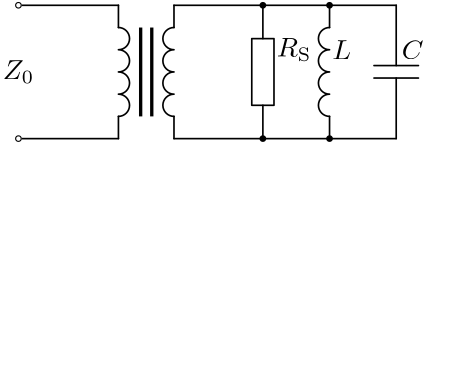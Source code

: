 <?xml version="1.0"?>
<!DOCTYPE ipe SYSTEM "ipe.dtd">
<ipe version="70005" creator="Ipe 7.1.5">
<info created="D:20150628163424" modified="D:20150923121054"/>
<preamble>\usepackage{amsmath}
\usepackage{rotating}</preamble>
<ipestyle name="basic">
<symbol name="arrow/arc(spx)">
<path stroke="sym-stroke" fill="sym-stroke" pen="sym-pen">
0 0 m
-1 0.333 l
-1 -0.333 l
h
</path>
</symbol>
<symbol name="arrow/farc(spx)">
<path stroke="sym-stroke" fill="white" pen="sym-pen">
0 0 m
-1 0.333 l
-1 -0.333 l
h
</path>
</symbol>
<symbol name="mark/circle(sx)" transformations="translations">
<path fill="sym-stroke">
0.6 0 0 0.6 0 0 e
0.4 0 0 0.4 0 0 e
</path>
</symbol>
<symbol name="mark/disk(sx)" transformations="translations">
<path fill="sym-stroke">
0.6 0 0 0.6 0 0 e
</path>
</symbol>
<symbol name="mark/fdisk(sfx)" transformations="translations">
<group>
<path fill="sym-fill">
0.5 0 0 0.5 0 0 e
</path>
<path fill="sym-stroke" fillrule="eofill">
0.6 0 0 0.6 0 0 e
0.4 0 0 0.4 0 0 e
</path>
</group>
</symbol>
<symbol name="mark/box(sx)" transformations="translations">
<path fill="sym-stroke" fillrule="eofill">
-0.6 -0.6 m
0.6 -0.6 l
0.6 0.6 l
-0.6 0.6 l
h
-0.4 -0.4 m
0.4 -0.4 l
0.4 0.4 l
-0.4 0.4 l
h
</path>
</symbol>
<symbol name="mark/square(sx)" transformations="translations">
<path fill="sym-stroke">
-0.6 -0.6 m
0.6 -0.6 l
0.6 0.6 l
-0.6 0.6 l
h
</path>
</symbol>
<symbol name="mark/fsquare(sfx)" transformations="translations">
<group>
<path fill="sym-fill">
-0.5 -0.5 m
0.5 -0.5 l
0.5 0.5 l
-0.5 0.5 l
h
</path>
<path fill="sym-stroke" fillrule="eofill">
-0.6 -0.6 m
0.6 -0.6 l
0.6 0.6 l
-0.6 0.6 l
h
-0.4 -0.4 m
0.4 -0.4 l
0.4 0.4 l
-0.4 0.4 l
h
</path>
</group>
</symbol>
<symbol name="mark/cross(sx)" transformations="translations">
<group>
<path fill="sym-stroke">
-0.43 -0.57 m
0.57 0.43 l
0.43 0.57 l
-0.57 -0.43 l
h
</path>
<path fill="sym-stroke">
-0.43 0.57 m
0.57 -0.43 l
0.43 -0.57 l
-0.57 0.43 l
h
</path>
</group>
</symbol>
<symbol name="arrow/fnormal(spx)">
<path stroke="sym-stroke" fill="white" pen="sym-pen">
0 0 m
-1 0.333 l
-1 -0.333 l
h
</path>
</symbol>
<symbol name="arrow/pointed(spx)">
<path stroke="sym-stroke" fill="sym-stroke" pen="sym-pen">
0 0 m
-1 0.333 l
-0.8 0 l
-1 -0.333 l
h
</path>
</symbol>
<symbol name="arrow/fpointed(spx)">
<path stroke="sym-stroke" fill="white" pen="sym-pen">
0 0 m
-1 0.333 l
-0.8 0 l
-1 -0.333 l
h
</path>
</symbol>
<symbol name="arrow/linear(spx)">
<path stroke="sym-stroke" pen="sym-pen">
-1 0.333 m
0 0 l
-1 -0.333 l
</path>
</symbol>
<symbol name="arrow/fdouble(spx)">
<path stroke="sym-stroke" fill="white" pen="sym-pen">
0 0 m
-1 0.333 l
-1 -0.333 l
h
-1 0 m
-2 0.333 l
-2 -0.333 l
h
</path>
</symbol>
<symbol name="arrow/double(spx)">
<path stroke="sym-stroke" fill="sym-stroke" pen="sym-pen">
0 0 m
-1 0.333 l
-1 -0.333 l
h
-1 0 m
-2 0.333 l
-2 -0.333 l
h
</path>
</symbol>
<pen name="heavier" value="0.8"/>
<pen name="fat" value="1.2"/>
<pen name="ultrafat" value="2"/>
<symbolsize name="large" value="5"/>
<symbolsize name="small" value="2"/>
<symbolsize name="tiny" value="1.1"/>
<arrowsize name="large" value="10"/>
<arrowsize name="small" value="5"/>
<arrowsize name="tiny" value="3"/>
<color name="red" value="1 0 0"/>
<color name="green" value="0 1 0"/>
<color name="blue" value="0 0 1"/>
<color name="yellow" value="1 1 0"/>
<color name="orange" value="1 0.647 0"/>
<color name="gold" value="1 0.843 0"/>
<color name="purple" value="0.627 0.125 0.941"/>
<color name="gray" value="0.745"/>
<color name="brown" value="0.647 0.165 0.165"/>
<color name="navy" value="0 0 0.502"/>
<color name="pink" value="1 0.753 0.796"/>
<color name="seagreen" value="0.18 0.545 0.341"/>
<color name="turquoise" value="0.251 0.878 0.816"/>
<color name="violet" value="0.933 0.51 0.933"/>
<color name="darkblue" value="0 0 0.545"/>
<color name="darkcyan" value="0 0.545 0.545"/>
<color name="darkgray" value="0.663"/>
<color name="darkgreen" value="0 0.392 0"/>
<color name="darkmagenta" value="0.545 0 0.545"/>
<color name="darkorange" value="1 0.549 0"/>
<color name="darkred" value="0.545 0 0"/>
<color name="lightblue" value="0.678 0.847 0.902"/>
<color name="lightcyan" value="0.878 1 1"/>
<color name="lightgray" value="0.827"/>
<color name="lightgreen" value="0.565 0.933 0.565"/>
<color name="lightyellow" value="1 1 0.878"/>
<dashstyle name="dashed" value="[4] 0"/>
<dashstyle name="dotted" value="[1 3] 0"/>
<dashstyle name="dash dotted" value="[4 2 1 2] 0"/>
<dashstyle name="dash dot dotted" value="[4 2 1 2 1 2] 0"/>
<textsize name="large" value="\large"/>
<textsize name="Large" value="\Large"/>
<textsize name="LARGE" value="\LARGE"/>
<textsize name="huge" value="\huge"/>
<textsize name="Huge" value="\Huge"/>
<textsize name="small" value="\small"/>
<textsize name="footnote" value="\footnotesize"/>
<textsize name="tiny" value="\tiny"/>
<textstyle name="center" begin="\begin{center}" end="\end{center}"/>
<textstyle name="itemize" begin="\begin{itemize}" end="\end{itemize}"/>
<textstyle name="item" begin="\begin{itemize}\item{}" end="\end{itemize}"/>
<gridsize name="4 pts" value="4"/>
<gridsize name="8 pts (~3 mm)" value="8"/>
<gridsize name="16 pts (~6 mm)" value="16"/>
<gridsize name="32 pts (~12 mm)" value="32"/>
<gridsize name="10 pts (~3.5 mm)" value="10"/>
<gridsize name="20 pts (~7 mm)" value="20"/>
<gridsize name="14 pts (~5 mm)" value="14"/>
<gridsize name="28 pts (~10 mm)" value="28"/>
<gridsize name="56 pts (~20 mm)" value="56"/>
<anglesize name="90 deg" value="90"/>
<anglesize name="60 deg" value="60"/>
<anglesize name="45 deg" value="45"/>
<anglesize name="30 deg" value="30"/>
<anglesize name="22.5 deg" value="22.5"/>
<tiling name="falling" angle="-60" step="4" width="1"/>
<tiling name="rising" angle="30" step="4" width="1"/>
</ipestyle>
<page>
<layer name="alpha"/>
<layer name="Step_1"/>
<layer name="Step_2"/>
<layer name="Step_3"/>
<view layers="Step_1" active="Step_3"/>
<path layer="alpha" matrix="1 0 0 1 -24 52" stroke="0.302 0.686 0.29" pen="0.6" cap="1">
240 720 m
4 0 0 4 240 716 240 712 a
4 0 0 4 240 708 240 704 a
4 0 0 4 240 700 240 696 a
4 0 0 4 240 692 240 688 a
</path>
<path stroke="0.302 0.686 0.29" pen="0.6" cap="1">
216 740 m
216 732 l
</path>
<path stroke="0.302 0.686 0.29" pen="0.6" cap="1">
216 772 m
216 780 l
</path>
<path matrix="-1 0 0 1 436 52" stroke="0.302 0.686 0.29" pen="0.6" cap="1">
240 720 m
4 0 0 4 240 716 240 712 a
4 0 0 4 240 708 240 704 a
4 0 0 4 240 700 240 696 a
4 0 0 4 240 692 240 688 a
</path>
<path stroke="0.302 0.686 0.29" pen="fat">
204 772 m
204 740 l
</path>
<path stroke="0.302 0.686 0.29" pen="fat">
208 772 m
208 740 l
</path>
<path stroke="0.302 0.686 0.29" pen="0.6" cap="1">
196 772 m
196 780 l
</path>
<path stroke="0.302 0.686 0.29" pen="0.6" cap="1">
196 740 m
196 732 l
</path>
<path stroke="black" pen="0.6" cap="1">
196 780 m
160 780 l
</path>
<path stroke="black" pen="0.6" cap="1">
196 732 m
160 732 l
</path>
<path matrix="1 0 0 1 32 52" stroke="0.302 0.686 0.29" pen="0.6" cap="1">
240 720 m
4 0 0 4 240 716 240 712 a
4 0 0 4 240 708 240 704 a
4 0 0 4 240 700 240 696 a
4 0 0 4 240 692 240 688 a
</path>
<path matrix="1 0 0 1 24 66.3" stroke="0.302 0.686 0.29" pen="0.6" cap="1">
264 692 m
280 692 l
</path>
<path matrix="1 0 0 1 24 65.8" stroke="0.302 0.686 0.29" pen="0.6" cap="1">
264 688 m
280 688 l
</path>
<path matrix="1 0 0 1 -40 68" stroke="0.302 0.686 0.29" pen="0.6" cap="1">
284 700 m
284 676 l
292 676 l
292 700 l
h
</path>
<path matrix="1 0 0 1 32 68" stroke="0.302 0.686 0.29" pen="0.6" cap="1">
240 672 m
240 664 l
</path>
<path matrix="1 0 0 1 32 68" stroke="0.302 0.686 0.29" pen="0.6" cap="1">
264 685.8 m
264 664 l
</path>
<path matrix="1 0 0 1 -40 68" stroke="0.302 0.686 0.29" pen="0.6" cap="1">
288 676 m
288 664 l
</path>
<path matrix="1 0 0 1 32 68" stroke="0.302 0.686 0.29" pen="0.6" cap="1">
240 704 m
240 712 l
</path>
<path matrix="1 0 0 1 32 68" stroke="0.302 0.686 0.29" pen="0.6" cap="1">
264 690.3 m
264 712 l
</path>
<path matrix="1 0 0 1 -40 68" stroke="0.302 0.686 0.29" pen="0.6" cap="1">
288 700 m
288 712 l
</path>
<path matrix="1 0 0 1 8 68" stroke="0.302 0.686 0.29" pen="0.6" cap="1">
240 712 m
288 712 l
</path>
<path matrix="1 0 0 1 8 68" stroke="0.302 0.686 0.29" pen="0.6" cap="1">
240 664 m
288 664 l
</path>
<use matrix="1 0 0 1 8 68" name="mark/disk(sx)" pos="264 712" size="small" stroke="0.302 0.686 0.29"/>
<use matrix="1 0 0 1 8 68" name="mark/disk(sx)" pos="264 664" size="small" stroke="0.302 0.686 0.29"/>
<text matrix="1 0 0 1 29 64" transformations="translations" pos="244 700" stroke="0.302 0.686 0.29" type="label" width="6.78" height="6.808" depth="0" valign="center">$L$</text>
<text matrix="1 0 0 1 46 68" transformations="translations" pos="252 696" stroke="0.302 0.686 0.29" type="label" width="7.833" height="6.808" depth="0" valign="center">$C$</text>
<text matrix="1 0 0 1 -47 76" transformations="translations" pos="300 688" stroke="0.302 0.686 0.29" type="label" width="12.463" height="6.812" depth="1.49" valign="center">$R_\mathrm{S}$</text>
<path stroke="0.302 0.686 0.29" pen="0.6" cap="1">
248 780 m
216 780 l
</path>
<path matrix="1 0 0 1 0 -48" stroke="0.302 0.686 0.29" pen="0.6" cap="1">
248 780 m
216 780 l
</path>
<use matrix="1 0 0 1 -16 68" name="mark/disk(sx)" pos="264 712" size="small" stroke="0.302 0.686 0.29"/>
<use matrix="1 0 0 1 -16 68" name="mark/disk(sx)" pos="264 664" size="small" stroke="0.302 0.686 0.29"/>
<text matrix="1 0 0 1 0 4" transformations="translations" pos="160 752" stroke="black" type="label" width="11.27" height="6.812" depth="1.49" halign="center" valign="center">$Z_0$</text>
<use matrix="1 0 0 1 -104 68" name="mark/disk(sx)" pos="264 712" size="small" stroke="white"/>
<use matrix="1 0 0 1 -104 68" name="mark/circle(sx)" pos="264 712" size="small" stroke="black"/>
<use matrix="1 0 0 1 -104 20" name="mark/disk(sx)" pos="264 712" size="small" stroke="white"/>
<use matrix="1 0 0 1 -104 20" name="mark/circle(sx)" pos="264 712" size="small" stroke="black"/>
<text matrix="1 0 0 1 4 28" transformations="translations" pos="228 684" stroke="black" type="label" width="14.874" height="14.923" depth="0" halign="center" valign="center" size="20">$\widehat{=}$</text>
<path matrix="1 0 0 1 52 -88" stroke="black" pen="0.6" cap="1">
196 780 m
160 780 l
</path>
<path matrix="1 0 0 1 52 -88" stroke="black" pen="0.6" cap="1">
196 732 m
160 732 l
</path>
<text matrix="1 0 0 1 52 -84" transformations="translations" pos="160 752" stroke="black" type="label" width="11.27" height="6.812" depth="1.49" halign="center" valign="center">$Z_0$</text>
<use matrix="1 0 0 1 -52 -20" name="mark/disk(sx)" pos="264 712" size="small" stroke="white"/>
<use matrix="1 0 0 1 -52 -20" name="mark/circle(sx)" pos="264 712" size="small" stroke="black"/>
<use matrix="1 0 0 1 -52 -68" name="mark/disk(sx)" pos="264 712" size="small" stroke="white"/>
<use matrix="1 0 0 1 -52 -68" name="mark/circle(sx)" pos="264 712" size="small" stroke="black"/>
<path matrix="1 0 0 1 -40 16" stroke="black" pen="0.6" cap="1">
288 676 m
288 664 l
</path>
<path matrix="1 0 0 1 -40 -20" stroke="black" pen="0.6" cap="1">
288 676 m
288 664 l
</path>
<text matrix="1 0 0 1 96 -84" transformations="translations" pos="160 752" stroke="0.302 0.686 0.29" type="label" width="7.513" height="6.808" depth="0" valign="center">$Z$</text>
<path matrix="1 0 0 1 -44 40" stroke="black" arrow="normal/small">
212 636 m
228 636 l
</path>
<path matrix="1 0 0 1 -40 -20" stroke="0.302 0.686 0.29" pen="0.6" cap="1">
284 700 m
284 676 l
292 676 l
292 700 l
h
</path>
<text matrix="1 0 0 1 -8 -4" transformations="translations" pos="284 684" stroke="black" type="label" width="42.465" height="10.064" depth="4.43" valign="center">$\kappa = \frac{Z(\omega_0)}{Z_0}$</text>
<text matrix="1 0 0 1 0 8" transformations="translations" pos="276 648" stroke="black" type="label" width="30.487" height="8.853" depth="4.49" valign="center">$\rho = \frac{U_\mathrm{r}}{U_\mathrm{h}}$</text>
<text matrix="1 0 0 1 4 20" transformations="translations" pos="164 660" stroke="black" type="label" width="11.701" height="6.812" depth="1.49" valign="baseline">$U_\mathrm{h}$</text>
<path matrix="1 0 0 1 -4 24" stroke="black" arrow="normal/small">
184 636 m
168 636 l
</path>
<text matrix="1 0 0 1 16 4" transformations="translations" pos="164 660" stroke="black" type="label" width="10.414" height="6.812" depth="1.49" halign="right" valign="baseline">$U_\mathrm{r}$</text>
<path layer="Step_1" matrix="1 0 0 1 -24 52" stroke="0" pen="0.6" cap="1">
240 720 m
4 0 0 4 240 716 240 712 a
4 0 0 4 240 708 240 704 a
4 0 0 4 240 700 240 696 a
4 0 0 4 240 692 240 688 a
</path>
<path stroke="0" pen="0.6" cap="1">
216 740 m
216 732 l
</path>
<path stroke="0" pen="0.6" cap="1">
216 772 m
216 780 l
</path>
<path matrix="-1 0 0 1 436 52" stroke="0" pen="0.6" cap="1">
240 720 m
4 0 0 4 240 716 240 712 a
4 0 0 4 240 708 240 704 a
4 0 0 4 240 700 240 696 a
4 0 0 4 240 692 240 688 a
</path>
<path stroke="0" pen="fat">
204 772 m
204 740 l
</path>
<path stroke="0" pen="fat">
208 772 m
208 740 l
</path>
<path stroke="0" pen="0.6" cap="1">
196 772 m
196 780 l
</path>
<path stroke="0" pen="0.6" cap="1">
196 740 m
196 732 l
</path>
<path stroke="black" pen="0.6" cap="1">
196 780 m
160 780 l
</path>
<path stroke="black" pen="0.6" cap="1">
196 732 m
160 732 l
</path>
<path matrix="1 0 0 1 32 52" stroke="0" pen="0.6" cap="1">
240 720 m
4 0 0 4 240 716 240 712 a
4 0 0 4 240 708 240 704 a
4 0 0 4 240 700 240 696 a
4 0 0 4 240 692 240 688 a
</path>
<path matrix="1 0 0 1 24 66.3" stroke="0" pen="0.6" cap="1">
264 692 m
280 692 l
</path>
<path matrix="1 0 0 1 24 65.8" stroke="0" pen="0.6" cap="1">
264 688 m
280 688 l
</path>
<path matrix="1 0 0 1 -40 68" stroke="0" pen="0.6" cap="1">
284 700 m
284 676 l
292 676 l
292 700 l
h
</path>
<path matrix="1 0 0 1 32 68" stroke="0" pen="0.6" cap="1">
240 672 m
240 664 l
</path>
<path matrix="1 0 0 1 32 68" stroke="0" pen="0.6" cap="1">
264 685.8 m
264 664 l
</path>
<path matrix="1 0 0 1 -40 68" stroke="0" pen="0.6" cap="1">
288 676 m
288 664 l
</path>
<path matrix="1 0 0 1 32 68" stroke="0" pen="0.6" cap="1">
240 704 m
240 712 l
</path>
<path matrix="1 0 0 1 32 68" stroke="0" pen="0.6" cap="1">
264 690.3 m
264 712 l
</path>
<path matrix="1 0 0 1 -40 68" stroke="0" pen="0.6" cap="1">
288 700 m
288 712 l
</path>
<path matrix="1 0 0 1 8 68" stroke="0" pen="0.6" cap="1">
240 712 m
288 712 l
</path>
<path matrix="1 0 0 1 8 68" stroke="0" pen="0.6" cap="1">
240 664 m
288 664 l
</path>
<use matrix="1 0 0 1 8 68" name="mark/disk(sx)" pos="264 712" size="small"/>
<use matrix="1 0 0 1 8 68" name="mark/disk(sx)" pos="264 664" size="small"/>
<text matrix="1 0 0 1 29 64" transformations="translations" pos="244 700" stroke="0" type="label" width="6.78" height="6.808" depth="0" valign="center">$L$</text>
<text matrix="1 0 0 1 46 68" transformations="translations" pos="252 696" stroke="0" type="label" width="7.833" height="6.808" depth="0" valign="center">$C$</text>
<text matrix="1 0 0 1 -47 76" transformations="translations" pos="300 688" stroke="0" type="label" width="12.463" height="6.812" depth="1.49" valign="center">$R_\mathrm{S}$</text>
<path stroke="0" pen="0.6" cap="1">
248 780 m
216 780 l
</path>
<path matrix="1 0 0 1 0 -48" stroke="0" pen="0.6" cap="1">
248 780 m
216 780 l
</path>
<use matrix="1 0 0 1 -16 68" name="mark/disk(sx)" pos="264 712" size="small"/>
<use matrix="1 0 0 1 -16 68" name="mark/disk(sx)" pos="264 664" size="small"/>
<text matrix="1 0 0 1 0 4" transformations="translations" pos="160 752" stroke="black" type="label" width="11.27" height="6.812" depth="1.49" halign="center" valign="center">$Z_0$</text>
<use matrix="1 0 0 1 -104 68" name="mark/disk(sx)" pos="264 712" size="small" stroke="white"/>
<use matrix="1 0 0 1 -104 68" name="mark/circle(sx)" pos="264 712" size="small" stroke="black"/>
<use matrix="1 0 0 1 -104 20" name="mark/disk(sx)" pos="264 712" size="small" stroke="white"/>
<use matrix="1 0 0 1 -104 20" name="mark/circle(sx)" pos="264 712" size="small" stroke="black"/>
<path layer="Step_2" matrix="1 0 0 1 -24 52" stroke="0.302 0.686 0.29" pen="0.6" cap="1">
240 720 m
4 0 0 4 240 716 240 712 a
4 0 0 4 240 708 240 704 a
4 0 0 4 240 700 240 696 a
4 0 0 4 240 692 240 688 a
</path>
<path stroke="0.302 0.686 0.29" pen="0.6" cap="1">
216 740 m
216 732 l
</path>
<path stroke="0.302 0.686 0.29" pen="0.6" cap="1">
216 772 m
216 780 l
</path>
<path matrix="-1 0 0 1 436 52" stroke="0.302 0.686 0.29" pen="0.6" cap="1">
240 720 m
4 0 0 4 240 716 240 712 a
4 0 0 4 240 708 240 704 a
4 0 0 4 240 700 240 696 a
4 0 0 4 240 692 240 688 a
</path>
<path stroke="0.302 0.686 0.29" pen="fat">
204 772 m
204 740 l
</path>
<path stroke="0.302 0.686 0.29" pen="fat">
208 772 m
208 740 l
</path>
<path stroke="0.302 0.686 0.29" pen="0.6" cap="1">
196 772 m
196 780 l
</path>
<path stroke="0.302 0.686 0.29" pen="0.6" cap="1">
196 740 m
196 732 l
</path>
<path stroke="black" pen="0.6" cap="1">
196 780 m
160 780 l
</path>
<path stroke="black" pen="0.6" cap="1">
196 732 m
160 732 l
</path>
<path matrix="1 0 0 1 32 52" stroke="0.302 0.686 0.29" pen="0.6" cap="1">
240 720 m
4 0 0 4 240 716 240 712 a
4 0 0 4 240 708 240 704 a
4 0 0 4 240 700 240 696 a
4 0 0 4 240 692 240 688 a
</path>
<path matrix="1 0 0 1 24 66.3" stroke="0.302 0.686 0.29" pen="0.6" cap="1">
264 692 m
280 692 l
</path>
<path matrix="1 0 0 1 24 65.8" stroke="0.302 0.686 0.29" pen="0.6" cap="1">
264 688 m
280 688 l
</path>
<path matrix="1 0 0 1 -40 68" stroke="0.302 0.686 0.29" pen="0.6" cap="1">
284 700 m
284 676 l
292 676 l
292 700 l
h
</path>
<path matrix="1 0 0 1 32 68" stroke="0.302 0.686 0.29" pen="0.6" cap="1">
240 672 m
240 664 l
</path>
<path matrix="1 0 0 1 32 68" stroke="0.302 0.686 0.29" pen="0.6" cap="1">
264 685.8 m
264 664 l
</path>
<path matrix="1 0 0 1 -40 68" stroke="0.302 0.686 0.29" pen="0.6" cap="1">
288 676 m
288 664 l
</path>
<path matrix="1 0 0 1 32 68" stroke="0.302 0.686 0.29" pen="0.6" cap="1">
240 704 m
240 712 l
</path>
<path matrix="1 0 0 1 32 68" stroke="0.302 0.686 0.29" pen="0.6" cap="1">
264 690.3 m
264 712 l
</path>
<path matrix="1 0 0 1 -40 68" stroke="0.302 0.686 0.29" pen="0.6" cap="1">
288 700 m
288 712 l
</path>
<path matrix="1 0 0 1 8 68" stroke="0.302 0.686 0.29" pen="0.6" cap="1">
240 712 m
288 712 l
</path>
<path matrix="1 0 0 1 8 68" stroke="0.302 0.686 0.29" pen="0.6" cap="1">
240 664 m
288 664 l
</path>
<use matrix="1 0 0 1 8 68" name="mark/disk(sx)" pos="264 712" size="small" stroke="0.302 0.686 0.29"/>
<use matrix="1 0 0 1 8 68" name="mark/disk(sx)" pos="264 664" size="small" stroke="0.302 0.686 0.29"/>
<text matrix="1 0 0 1 29 64" transformations="translations" pos="244 700" stroke="0.302 0.686 0.29" type="label" width="6.78" height="6.808" depth="0" valign="center">$L$</text>
<text matrix="1 0 0 1 46 68" transformations="translations" pos="252 696" stroke="0.302 0.686 0.29" type="label" width="7.833" height="6.808" depth="0" valign="center">$C$</text>
<text matrix="1 0 0 1 -47 76" transformations="translations" pos="300 688" stroke="0.302 0.686 0.29" type="label" width="12.463" height="6.812" depth="1.49" valign="center">$R_\mathrm{S}$</text>
<path stroke="0.302 0.686 0.29" pen="0.6" cap="1">
248 780 m
216 780 l
</path>
<path matrix="1 0 0 1 0 -48" stroke="0.302 0.686 0.29" pen="0.6" cap="1">
248 780 m
216 780 l
</path>
<use matrix="1 0 0 1 -16 68" name="mark/disk(sx)" pos="264 712" size="small" stroke="0.302 0.686 0.29"/>
<use matrix="1 0 0 1 -16 68" name="mark/disk(sx)" pos="264 664" size="small" stroke="0.302 0.686 0.29"/>
<text matrix="1 0 0 1 0 4" transformations="translations" pos="160 752" stroke="black" type="label" width="11.27" height="6.812" depth="1.49" halign="center" valign="center">$Z_0$</text>
<use matrix="1 0 0 1 -104 68" name="mark/disk(sx)" pos="264 712" size="small" stroke="white"/>
<use matrix="1 0 0 1 -104 68" name="mark/circle(sx)" pos="264 712" size="small" stroke="black"/>
<use matrix="1 0 0 1 -104 20" name="mark/disk(sx)" pos="264 712" size="small" stroke="white"/>
<use matrix="1 0 0 1 -104 20" name="mark/circle(sx)" pos="264 712" size="small" stroke="black"/>
<text matrix="1 0 0 1 4 28" transformations="translations" pos="228 684" stroke="black" type="label" width="14.874" height="14.923" depth="0" halign="center" valign="center" size="20">$\widehat{=}$</text>
<path matrix="1 0 0 1 52 -88" stroke="black" pen="0.6" cap="1">
196 780 m
160 780 l
</path>
<path matrix="1 0 0 1 52 -88" stroke="black" pen="0.6" cap="1">
196 732 m
160 732 l
</path>
<text matrix="1 0 0 1 52 -84" transformations="translations" pos="160 752" stroke="black" type="label" width="11.27" height="6.812" depth="1.49" halign="center" valign="center">$Z_0$</text>
<use matrix="1 0 0 1 -52 -20" name="mark/disk(sx)" pos="264 712" size="small" stroke="white"/>
<use matrix="1 0 0 1 -52 -20" name="mark/circle(sx)" pos="264 712" size="small" stroke="black"/>
<use matrix="1 0 0 1 -52 -68" name="mark/disk(sx)" pos="264 712" size="small" stroke="white"/>
<use matrix="1 0 0 1 -52 -68" name="mark/circle(sx)" pos="264 712" size="small" stroke="black"/>
<path matrix="1 0 0 1 -40 16" stroke="black" pen="0.6" cap="1">
288 676 m
288 664 l
</path>
<path matrix="1 0 0 1 -40 -20" stroke="black" pen="0.6" cap="1">
288 676 m
288 664 l
</path>
<text matrix="1 0 0 1 96 -84" transformations="translations" pos="160 752" stroke="0.302 0.686 0.29" type="label" width="7.513" height="6.808" depth="0" valign="center">$Z$</text>
<path layer="Step_3" matrix="1 0 0 1 -44 40" stroke="black" arrow="normal/small">
212 636 m
228 636 l
</path>
<path layer="Step_2" matrix="1 0 0 1 -40 -20" stroke="0.302 0.686 0.29" pen="0.6" cap="1">
284 700 m
284 676 l
292 676 l
292 700 l
h
</path>
<text layer="Step_3" matrix="1 0 0 1 -8 -4" transformations="translations" pos="284 684" stroke="black" type="label" width="42.465" height="10.064" depth="4.43" valign="center">$\kappa = \frac{Z(\omega_0)}{Z_0}$</text>
<text matrix="1 0 0 1 0 8" transformations="translations" pos="276 648" stroke="black" type="label" width="30.487" height="8.853" depth="4.49" valign="center">$\rho = \frac{U_\mathrm{r}}{U_\mathrm{h}}$</text>
<text matrix="1 0 0 1 4 20" transformations="translations" pos="164 660" stroke="black" type="label" width="11.701" height="6.812" depth="1.49" valign="baseline">$U_\mathrm{h}$</text>
<path matrix="1 0 0 1 -4 24" stroke="black" arrow="normal/small">
184 636 m
168 636 l
</path>
<text matrix="1 0 0 1 16 4" transformations="translations" pos="164 660" stroke="black" type="label" width="10.414" height="6.812" depth="1.49" halign="right" valign="baseline">$U_\mathrm{r}$</text>
<path matrix="1 0 0 1 -24 52" stroke="0.302 0.686 0.29" pen="0.6" cap="1">
240 720 m
4 0 0 4 240 716 240 712 a
4 0 0 4 240 708 240 704 a
4 0 0 4 240 700 240 696 a
4 0 0 4 240 692 240 688 a
</path>
<path stroke="0.302 0.686 0.29" pen="0.6" cap="1">
216 740 m
216 732 l
</path>
<path stroke="0.302 0.686 0.29" pen="0.6" cap="1">
216 772 m
216 780 l
</path>
<path matrix="-1 0 0 1 436 52" stroke="0.302 0.686 0.29" pen="0.6" cap="1">
240 720 m
4 0 0 4 240 716 240 712 a
4 0 0 4 240 708 240 704 a
4 0 0 4 240 700 240 696 a
4 0 0 4 240 692 240 688 a
</path>
<path stroke="0.302 0.686 0.29" pen="fat">
204 772 m
204 740 l
</path>
<path stroke="0.302 0.686 0.29" pen="fat">
208 772 m
208 740 l
</path>
<path stroke="0.302 0.686 0.29" pen="0.6" cap="1">
196 772 m
196 780 l
</path>
<path stroke="0.302 0.686 0.29" pen="0.6" cap="1">
196 740 m
196 732 l
</path>
<path stroke="black" pen="0.6" cap="1">
196 780 m
160 780 l
</path>
<path stroke="black" pen="0.6" cap="1">
196 732 m
160 732 l
</path>
<path matrix="1 0 0 1 32 52" stroke="0.302 0.686 0.29" pen="0.6" cap="1">
240 720 m
4 0 0 4 240 716 240 712 a
4 0 0 4 240 708 240 704 a
4 0 0 4 240 700 240 696 a
4 0 0 4 240 692 240 688 a
</path>
<path matrix="1 0 0 1 24 66.3" stroke="0.302 0.686 0.29" pen="0.6" cap="1">
264 692 m
280 692 l
</path>
<path matrix="1 0 0 1 24 65.8" stroke="0.302 0.686 0.29" pen="0.6" cap="1">
264 688 m
280 688 l
</path>
<path matrix="1 0 0 1 -40 68" stroke="0.302 0.686 0.29" pen="0.6" cap="1">
284 700 m
284 676 l
292 676 l
292 700 l
h
</path>
<path matrix="1 0 0 1 32 68" stroke="0.302 0.686 0.29" pen="0.6" cap="1">
240 672 m
240 664 l
</path>
<path matrix="1 0 0 1 32 68" stroke="0.302 0.686 0.29" pen="0.6" cap="1">
264 685.8 m
264 664 l
</path>
<path matrix="1 0 0 1 -40 68" stroke="0.302 0.686 0.29" pen="0.6" cap="1">
288 676 m
288 664 l
</path>
<path matrix="1 0 0 1 32 68" stroke="0.302 0.686 0.29" pen="0.6" cap="1">
240 704 m
240 712 l
</path>
<path matrix="1 0 0 1 32 68" stroke="0.302 0.686 0.29" pen="0.6" cap="1">
264 690.3 m
264 712 l
</path>
<path matrix="1 0 0 1 -40 68" stroke="0.302 0.686 0.29" pen="0.6" cap="1">
288 700 m
288 712 l
</path>
<path matrix="1 0 0 1 8 68" stroke="0.302 0.686 0.29" pen="0.6" cap="1">
240 712 m
288 712 l
</path>
<path matrix="1 0 0 1 8 68" stroke="0.302 0.686 0.29" pen="0.6" cap="1">
240 664 m
288 664 l
</path>
<use matrix="1 0 0 1 8 68" name="mark/disk(sx)" pos="264 712" size="small" stroke="0.302 0.686 0.29"/>
<use matrix="1 0 0 1 8 68" name="mark/disk(sx)" pos="264 664" size="small" stroke="0.302 0.686 0.29"/>
<text matrix="1 0 0 1 29 64" transformations="translations" pos="244 700" stroke="0.302 0.686 0.29" type="label" width="6.78" height="6.808" depth="0" valign="center">$L$</text>
<text matrix="1 0 0 1 46 68" transformations="translations" pos="252 696" stroke="0.302 0.686 0.29" type="label" width="7.833" height="6.808" depth="0" valign="center">$C$</text>
<text matrix="1 0 0 1 -47 76" transformations="translations" pos="300 688" stroke="0.302 0.686 0.29" type="label" width="12.463" height="6.812" depth="1.49" valign="center">$R_\mathrm{S}$</text>
<path stroke="0.302 0.686 0.29" pen="0.6" cap="1">
248 780 m
216 780 l
</path>
<path matrix="1 0 0 1 0 -48" stroke="0.302 0.686 0.29" pen="0.6" cap="1">
248 780 m
216 780 l
</path>
<use matrix="1 0 0 1 -16 68" name="mark/disk(sx)" pos="264 712" size="small" stroke="0.302 0.686 0.29"/>
<use matrix="1 0 0 1 -16 68" name="mark/disk(sx)" pos="264 664" size="small" stroke="0.302 0.686 0.29"/>
<text matrix="1 0 0 1 0 4" transformations="translations" pos="160 752" stroke="black" type="label" width="11.27" height="6.812" depth="1.49" halign="center" valign="center">$Z_0$</text>
<use matrix="1 0 0 1 -104 68" name="mark/disk(sx)" pos="264 712" size="small" stroke="white"/>
<use matrix="1 0 0 1 -104 68" name="mark/circle(sx)" pos="264 712" size="small" stroke="black"/>
<use matrix="1 0 0 1 -104 20" name="mark/disk(sx)" pos="264 712" size="small" stroke="white"/>
<use matrix="1 0 0 1 -104 20" name="mark/circle(sx)" pos="264 712" size="small" stroke="black"/>
<text matrix="1 0 0 1 4 28" transformations="translations" pos="228 684" stroke="black" type="label" width="14.874" height="14.923" depth="0" halign="center" valign="center" size="20">$\widehat{=}$</text>
<path matrix="1 0 0 1 52 -88" stroke="black" pen="0.6" cap="1">
196 780 m
160 780 l
</path>
<path matrix="1 0 0 1 52 -88" stroke="black" pen="0.6" cap="1">
196 732 m
160 732 l
</path>
<text matrix="1 0 0 1 52 -84" transformations="translations" pos="160 752" stroke="black" type="label" width="11.27" height="6.812" depth="1.49" halign="center" valign="center">$Z_0$</text>
<use matrix="1 0 0 1 -52 -20" name="mark/disk(sx)" pos="264 712" size="small" stroke="white"/>
<use matrix="1 0 0 1 -52 -20" name="mark/circle(sx)" pos="264 712" size="small" stroke="black"/>
<use matrix="1 0 0 1 -52 -68" name="mark/disk(sx)" pos="264 712" size="small" stroke="white"/>
<use matrix="1 0 0 1 -52 -68" name="mark/circle(sx)" pos="264 712" size="small" stroke="black"/>
<path matrix="1 0 0 1 -40 16" stroke="black" pen="0.6" cap="1">
288 676 m
288 664 l
</path>
<path matrix="1 0 0 1 -40 -20" stroke="black" pen="0.6" cap="1">
288 676 m
288 664 l
</path>
<text matrix="1 0 0 1 96 -84" transformations="translations" pos="160 752" stroke="0.302 0.686 0.29" type="label" width="7.513" height="6.808" depth="0" valign="center">$Z$</text>
<path matrix="1 0 0 1 -40 -20" stroke="0.302 0.686 0.29" pen="0.6" cap="1">
284 700 m
284 676 l
292 676 l
292 700 l
h
</path>
<text layer="Step_2" matrix="1 0 0 1 -8 -4" transformations="translations" pos="284 684" stroke="1" type="label" width="42.465" height="10.064" depth="4.43" valign="center">$\kappa = \frac{Z(\omega_0)}{Z_0}$</text>
<text layer="Step_1" matrix="1 0 0 1 -8 -4" transformations="translations" pos="284 684" stroke="1" type="label" width="42.465" height="10.064" depth="4.43" valign="center">$\kappa = \frac{Z(\omega_0)}{Z_0}$</text>
<use matrix="1 0 0 1 -52 -68" name="mark/circle(sx)" pos="264 712" size="small" stroke="1"/>
</page>
</ipe>
